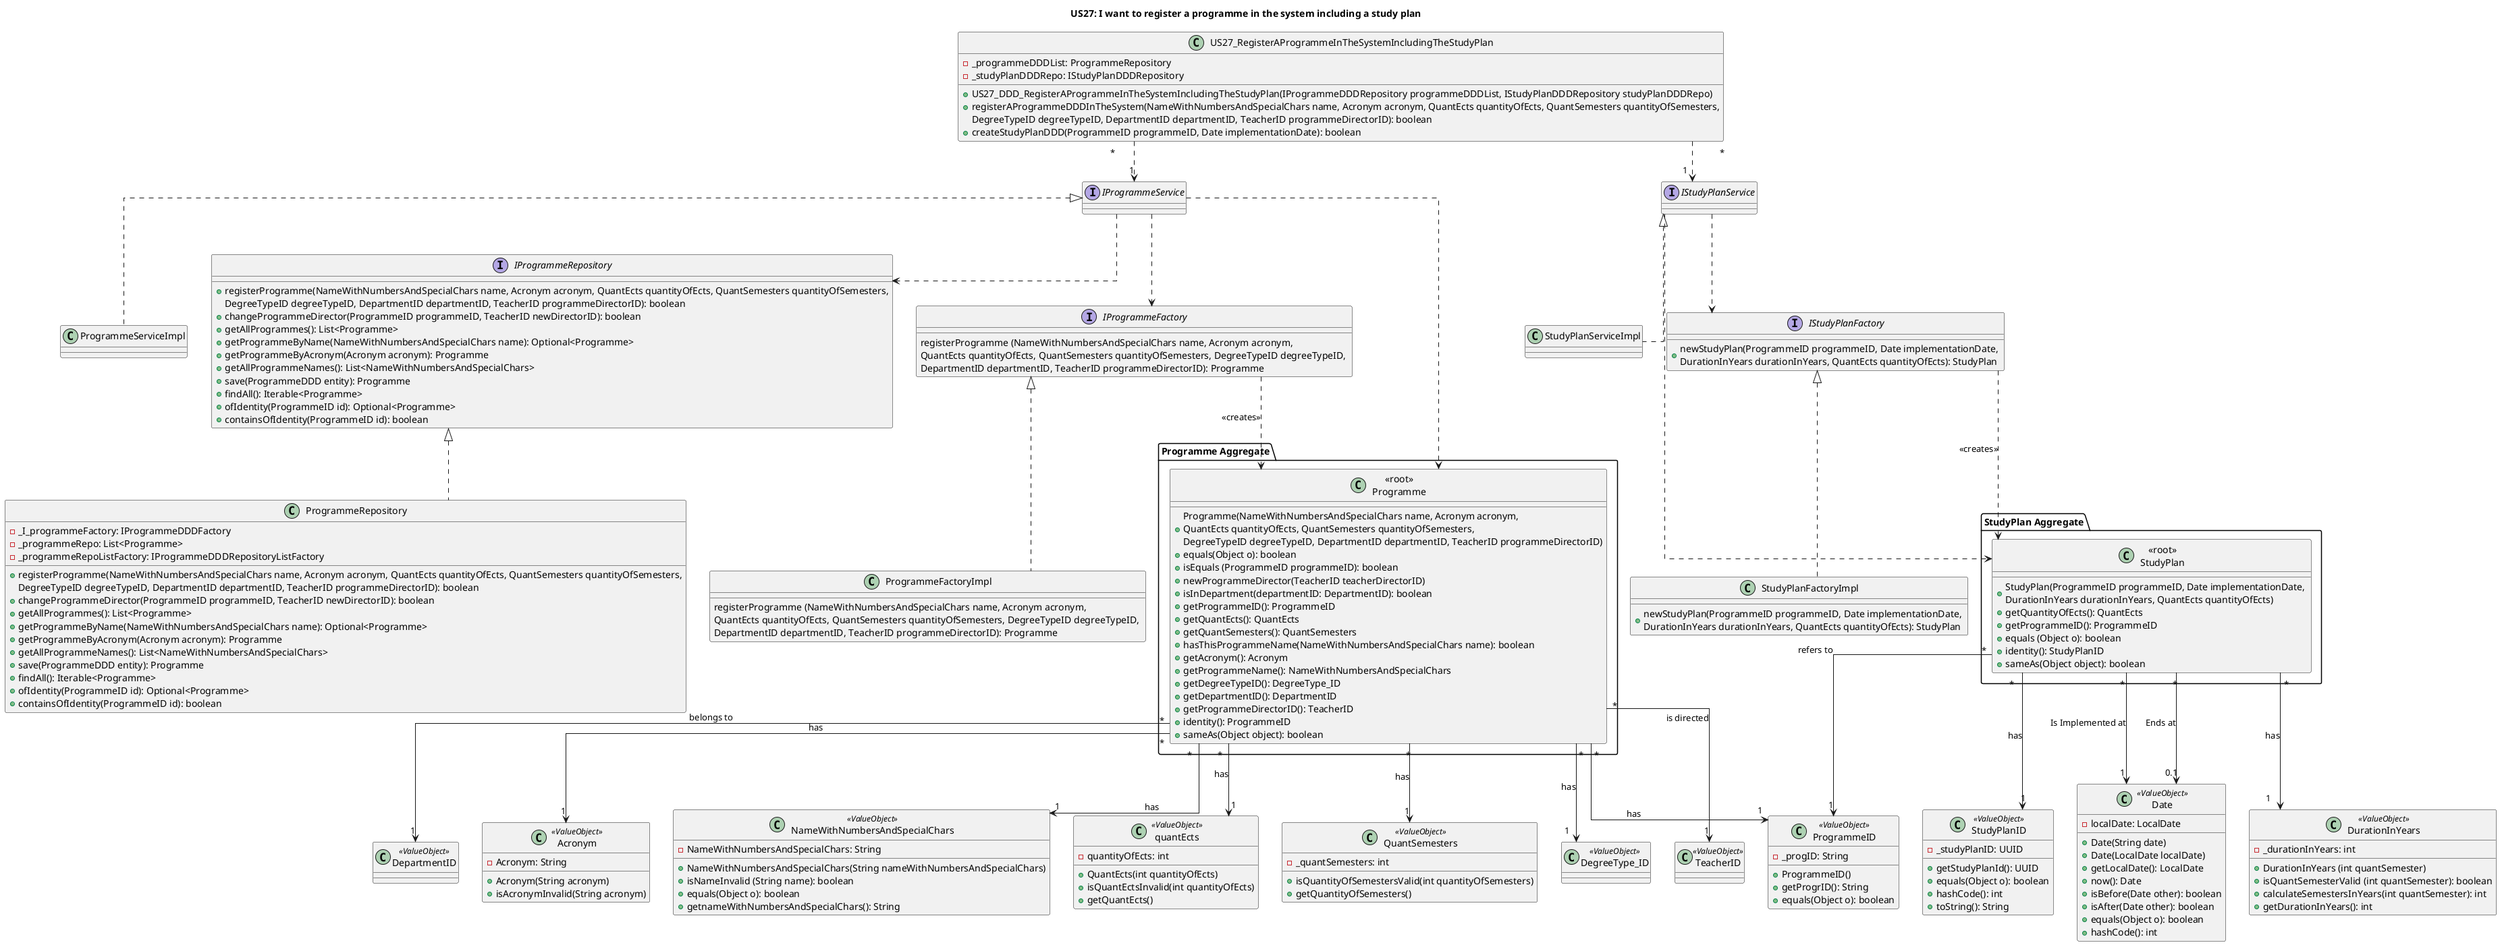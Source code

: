 @startuml
title US27: I want to register a programme in the system including a study plan

skinparam linetype ortho

class US27_RegisterAProgrammeInTheSystemIncludingTheStudyPlan {
    -_programmeDDDList: ProgrammeRepository
    -_studyPlanDDDRepo: IStudyPlanDDDRepository
    +US27_DDD_RegisterAProgrammeInTheSystemIncludingTheStudyPlan(IProgrammeDDDRepository programmeDDDList, IStudyPlanDDDRepository studyPlanDDDRepo)
    +registerAProgrammeDDDInTheSystem(NameWithNumbersAndSpecialChars name, Acronym acronym, QuantEcts quantityOfEcts, QuantSemesters quantityOfSemesters,
    DegreeTypeID degreeTypeID, DepartmentID departmentID, TeacherID programmeDirectorID): boolean
    +createStudyPlanDDD(ProgrammeID programmeID, Date implementationDate): boolean
}

package "StudyPlan Aggregate" {
    class "<<root>>\nStudyPlan" {
        +StudyPlan(ProgrammeID programmeID, Date implementationDate, \nDurationInYears durationInYears, QuantEcts quantityOfEcts)
        +getQuantityOfEcts(): QuantEcts
        +getProgrammeID(): ProgrammeID
        +equals (Object o): boolean
        +identity(): StudyPlanID
        +sameAs(Object object): boolean
    }
}

class StudyPlanID <<ValueObject>> {
    -_studyPlanID: UUID
    +getStudyPlanId(): UUID
    +equals(Object o): boolean
    +hashCode(): int
    +toString(): String
}

class Date <<ValueObject>> {
        -localDate: LocalDate
        +Date(String date)
        +Date(LocalDate localDate)
        +getLocalDate(): LocalDate
        +now(): Date
        +isBefore(Date other): boolean
        +isAfter(Date other): boolean
        +equals(Object o): boolean
        +hashCode(): int

}

class DurationInYears <<ValueObject>> {
    -_durationInYears: int
    +DurationInYears (int quantSemester)
    +isQuantSemesterValid (int quantSemester): boolean
    +calculateSemestersInYears(int quantSemester): int
    +getDurationInYears(): int
}

interface IProgrammeService {}

class ProgrammeServiceImpl {}

interface IStudyPlanService {}

class StudyPlanServiceImpl {}

class StudyPlanFactoryImpl {
    +newStudyPlan(ProgrammeID programmeID, Date implementationDate, \nDurationInYears durationInYears, QuantEcts quantityOfEcts): StudyPlan
}

interface IStudyPlanFactory {
    +newStudyPlan(ProgrammeID programmeID, Date implementationDate, \nDurationInYears durationInYears, QuantEcts quantityOfEcts): StudyPlan
}

class DepartmentID <<ValueObject>> {}

class Acronym <<ValueObject>> {
    -Acronym: String
    +Acronym(String acronym)
    +isAcronymInvalid(String acronym)
}

class NameWithNumbersAndSpecialChars <<ValueObject>> {
    -NameWithNumbersAndSpecialChars: String
    +NameWithNumbersAndSpecialChars(String nameWithNumbersAndSpecialChars)
    +isNameInvalid (String name): boolean
    +equals(Object o): boolean
    +getnameWithNumbersAndSpecialChars(): String
}

class ProgrammeID <<ValueObject>> {
    -_progID: String
    +ProgrammeID()
    +getProgrID(): String
    +equals(Object o): boolean
}

class quantEcts <<ValueObject>> {
    -quantityOfEcts: int
    +QuantEcts(int quantityOfEcts)
    +isQuantEctsInvalid(int quantityOfEcts)
    +getQuantEcts()
}

class QuantSemesters <<ValueObject>> {
    -_quantSemesters: int
    +isQuantityOfSemestersValid(int quantityOfSemesters)
    +getQuantityOfSemesters()
}

package "Programme Aggregate" {
    class "<<root>>\nProgramme" {
         + Programme(NameWithNumbersAndSpecialChars name, Acronym acronym, \nQuantEcts quantityOfEcts, QuantSemesters quantityOfSemesters, \nDegreeTypeID degreeTypeID, DepartmentID departmentID, TeacherID programmeDirectorID)
         + equals(Object o): boolean
         + isEquals (ProgrammeID programmeID): boolean
         + newProgrammeDirector(TeacherID teacherDirectorID)
         + isInDepartment(departmentID: DepartmentID): boolean
         + getProgrammeID(): ProgrammeID
         + getQuantEcts(): QuantEcts
         + getQuantSemesters(): QuantSemesters
         + hasThisProgrammeName(NameWithNumbersAndSpecialChars name): boolean
         + getAcronym(): Acronym
         + getProgrammeName(): NameWithNumbersAndSpecialChars
         + getDegreeTypeID(): DegreeType_ID
         + getDepartmentID(): DepartmentID
         + getProgrammeDirectorID(): TeacherID
         + identity(): ProgrammeID
         + sameAs(Object object): boolean
    }
}

class ProgrammeRepository {
     -_I_programmeFactory: IProgrammeDDDFactory
     -_programmeRepo: List<Programme>
     -_programmeRepoListFactory: IProgrammeDDDRepositoryListFactory
     +registerProgramme(NameWithNumbersAndSpecialChars name, Acronym acronym, QuantEcts quantityOfEcts, QuantSemesters quantityOfSemesters,
         DegreeTypeID degreeTypeID, DepartmentID departmentID, TeacherID programmeDirectorID): boolean
         +changeProgrammeDirector(ProgrammeID programmeID, TeacherID newDirectorID): boolean
         +getAllProgrammes(): List<Programme>
         +getProgrammeByName(NameWithNumbersAndSpecialChars name): Optional<Programme>
         +getProgrammeByAcronym(Acronym acronym): Programme
         +getAllProgrammeNames(): List<NameWithNumbersAndSpecialChars>
         +save(ProgrammeDDD entity): Programme
         +findAll(): Iterable<Programme>
         +ofIdentity(ProgrammeID id): Optional<Programme>
         +containsOfIdentity(ProgrammeID id): boolean
}

interface IProgrammeRepository {
    +registerProgramme(NameWithNumbersAndSpecialChars name, Acronym acronym, QuantEcts quantityOfEcts, QuantSemesters quantityOfSemesters,
    DegreeTypeID degreeTypeID, DepartmentID departmentID, TeacherID programmeDirectorID): boolean
    +changeProgrammeDirector(ProgrammeID programmeID, TeacherID newDirectorID): boolean
    +getAllProgrammes(): List<Programme>
    +getProgrammeByName(NameWithNumbersAndSpecialChars name): Optional<Programme>
    +getProgrammeByAcronym(Acronym acronym): Programme
    +getAllProgrammeNames(): List<NameWithNumbersAndSpecialChars>
    +save(ProgrammeDDD entity): Programme
    +findAll(): Iterable<Programme>
    +ofIdentity(ProgrammeID id): Optional<Programme>
    +containsOfIdentity(ProgrammeID id): boolean
}

class DegreeType_ID <<ValueObject>> {}

class TeacherID <<ValueObject>> {}


interface IProgrammeFactory {
    registerProgramme (NameWithNumbersAndSpecialChars name, Acronym acronym, \nQuantEcts quantityOfEcts, QuantSemesters quantityOfSemesters, DegreeTypeID degreeTypeID, \nDepartmentID departmentID, TeacherID programmeDirectorID): Programme
}

class ProgrammeFactoryImpl {
    registerProgramme (NameWithNumbersAndSpecialChars name, Acronym acronym, \nQuantEcts quantityOfEcts, QuantSemesters quantityOfSemesters, DegreeTypeID degreeTypeID, \nDepartmentID departmentID, TeacherID programmeDirectorID): Programme
}

US27_RegisterAProgrammeInTheSystemIncludingTheStudyPlan "*" ..> "1" IProgrammeService
US27_RegisterAProgrammeInTheSystemIncludingTheStudyPlan "*" ..> "1" IStudyPlanService

IStudyPlanService <|.. StudyPlanServiceImpl
IProgrammeService <|.. ProgrammeServiceImpl
IProgrammeService ..> IProgrammeRepository
IProgrammeRepository <|.. ProgrammeRepository
IProgrammeService ..> IProgrammeFactory
IProgrammeService ..> "<<root>>\nProgramme"
IProgrammeFactory <|.. ProgrammeFactoryImpl
IProgrammeFactory ..> "<<root>>\nProgramme" : "<<creates>>"

IStudyPlanService ..> IStudyPlanFactory
IStudyPlanFactory <|.. StudyPlanFactoryImpl
IStudyPlanFactory ..> "<<root>>\nStudyPlan" : "<<creates>>"

"<<root>>\nProgramme" "*" --> "1" TeacherID : "is directed"
"<<root>>\nProgramme" "*" --> "1" DepartmentID : "belongs to"
"<<root>>\nProgramme" "*" --> "1" DegreeType_ID : "has"
"<<root>>\nProgramme" "*" --> "1" QuantSemesters : "has"
"<<root>>\nProgramme" "*" --> "1" quantEcts : "has"
"<<root>>\nProgramme" "*" --> "1" Acronym : "has"
"<<root>>\nProgramme" "*" --> "1" NameWithNumbersAndSpecialChars : "has"
"<<root>>\nProgramme" "*" --> "1" ProgrammeID : "has"

"<<root>>\nStudyPlan" "*" --> "1" ProgrammeID : refers to
"<<root>>\nStudyPlan" "*" --> "1" StudyPlanID: "has"
"<<root>>\nStudyPlan" "*" --> "1" DurationInYears: "has"
"<<root>>\nStudyPlan" "*" --> "1" Date: "Is Implemented at"
"<<root>>\nStudyPlan" "*" --> "0.1" Date: "Ends at"

IStudyPlanService ..> "<<root>>\nStudyPlan"

@enduml